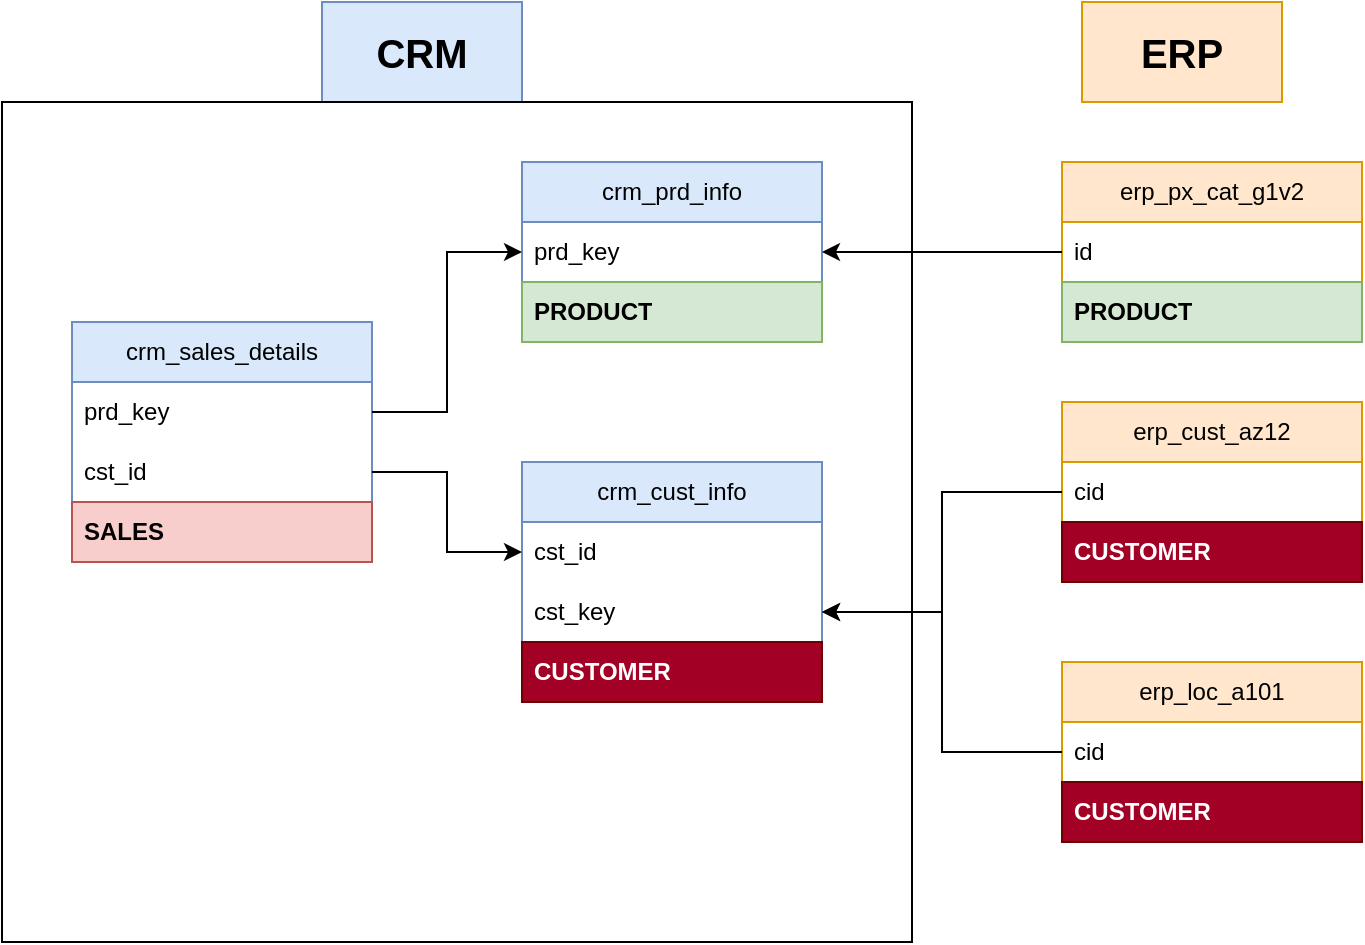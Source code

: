 <mxfile version="26.0.16">
  <diagram name="Page-1" id="VDwVIGY80tX3YaYWfvNA">
    <mxGraphModel dx="1050" dy="1726" grid="1" gridSize="10" guides="1" tooltips="1" connect="1" arrows="1" fold="1" page="1" pageScale="1" pageWidth="827" pageHeight="1169" math="0" shadow="0">
      <root>
        <mxCell id="0" />
        <mxCell id="1" parent="0" />
        <mxCell id="Inqy_6EIAg2mkbrSUQBr-2" value="crm_cust_info" style="swimlane;fontStyle=0;childLayout=stackLayout;horizontal=1;startSize=30;horizontalStack=0;resizeParent=1;resizeParentMax=0;resizeLast=0;collapsible=1;marginBottom=0;whiteSpace=wrap;html=1;fillColor=#dae8fc;strokeColor=#6c8ebf;" vertex="1" parent="1">
          <mxGeometry x="290" y="220" width="150" height="120" as="geometry" />
        </mxCell>
        <mxCell id="Inqy_6EIAg2mkbrSUQBr-3" value="cst_id" style="text;strokeColor=none;fillColor=none;align=left;verticalAlign=middle;spacingLeft=4;spacingRight=4;overflow=hidden;points=[[0,0.5],[1,0.5]];portConstraint=eastwest;rotatable=0;whiteSpace=wrap;html=1;" vertex="1" parent="Inqy_6EIAg2mkbrSUQBr-2">
          <mxGeometry y="30" width="150" height="30" as="geometry" />
        </mxCell>
        <mxCell id="Inqy_6EIAg2mkbrSUQBr-16" value="cst_key" style="text;strokeColor=none;fillColor=none;align=left;verticalAlign=middle;spacingLeft=4;spacingRight=4;overflow=hidden;points=[[0,0.5],[1,0.5]];portConstraint=eastwest;rotatable=0;whiteSpace=wrap;html=1;" vertex="1" parent="Inqy_6EIAg2mkbrSUQBr-2">
          <mxGeometry y="60" width="150" height="30" as="geometry" />
        </mxCell>
        <mxCell id="Inqy_6EIAg2mkbrSUQBr-35" value="&lt;b&gt;CUSTOMER&lt;/b&gt;" style="text;strokeColor=#6F0000;fillColor=#a20025;align=left;verticalAlign=middle;spacingLeft=4;spacingRight=4;overflow=hidden;points=[[0,0.5],[1,0.5]];portConstraint=eastwest;rotatable=0;whiteSpace=wrap;html=1;fontColor=#ffffff;" vertex="1" parent="Inqy_6EIAg2mkbrSUQBr-2">
          <mxGeometry y="90" width="150" height="30" as="geometry" />
        </mxCell>
        <mxCell id="Inqy_6EIAg2mkbrSUQBr-6" value="crm_prd_info" style="swimlane;fontStyle=0;childLayout=stackLayout;horizontal=1;startSize=30;horizontalStack=0;resizeParent=1;resizeParentMax=0;resizeLast=0;collapsible=1;marginBottom=0;whiteSpace=wrap;html=1;fillColor=#dae8fc;strokeColor=#6c8ebf;" vertex="1" parent="1">
          <mxGeometry x="290" y="70" width="150" height="90" as="geometry" />
        </mxCell>
        <mxCell id="Inqy_6EIAg2mkbrSUQBr-7" value="prd_key" style="text;strokeColor=none;fillColor=none;align=left;verticalAlign=middle;spacingLeft=4;spacingRight=4;overflow=hidden;points=[[0,0.5],[1,0.5]];portConstraint=eastwest;rotatable=0;whiteSpace=wrap;html=1;" vertex="1" parent="Inqy_6EIAg2mkbrSUQBr-6">
          <mxGeometry y="30" width="150" height="30" as="geometry" />
        </mxCell>
        <mxCell id="Inqy_6EIAg2mkbrSUQBr-33" value="&lt;b&gt;PRODUCT&lt;/b&gt;" style="text;strokeColor=#82b366;fillColor=#d5e8d4;align=left;verticalAlign=middle;spacingLeft=4;spacingRight=4;overflow=hidden;points=[[0,0.5],[1,0.5]];portConstraint=eastwest;rotatable=0;whiteSpace=wrap;html=1;" vertex="1" parent="Inqy_6EIAg2mkbrSUQBr-6">
          <mxGeometry y="60" width="150" height="30" as="geometry" />
        </mxCell>
        <mxCell id="Inqy_6EIAg2mkbrSUQBr-8" value="crm_sales_details" style="swimlane;fontStyle=0;childLayout=stackLayout;horizontal=1;startSize=30;horizontalStack=0;resizeParent=1;resizeParentMax=0;resizeLast=0;collapsible=1;marginBottom=0;whiteSpace=wrap;html=1;fillColor=#dae8fc;strokeColor=#6c8ebf;" vertex="1" parent="1">
          <mxGeometry x="65" y="150" width="150" height="120" as="geometry" />
        </mxCell>
        <mxCell id="Inqy_6EIAg2mkbrSUQBr-9" value="prd_key" style="text;strokeColor=none;fillColor=none;align=left;verticalAlign=middle;spacingLeft=4;spacingRight=4;overflow=hidden;points=[[0,0.5],[1,0.5]];portConstraint=eastwest;rotatable=0;whiteSpace=wrap;html=1;" vertex="1" parent="Inqy_6EIAg2mkbrSUQBr-8">
          <mxGeometry y="30" width="150" height="30" as="geometry" />
        </mxCell>
        <mxCell id="Inqy_6EIAg2mkbrSUQBr-10" value="cst_id" style="text;strokeColor=none;fillColor=none;align=left;verticalAlign=middle;spacingLeft=4;spacingRight=4;overflow=hidden;points=[[0,0.5],[1,0.5]];portConstraint=eastwest;rotatable=0;whiteSpace=wrap;html=1;" vertex="1" parent="Inqy_6EIAg2mkbrSUQBr-8">
          <mxGeometry y="60" width="150" height="30" as="geometry" />
        </mxCell>
        <mxCell id="Inqy_6EIAg2mkbrSUQBr-32" value="&lt;b&gt;SALES&lt;/b&gt;" style="text;strokeColor=#b85450;fillColor=#f8cecc;align=left;verticalAlign=middle;spacingLeft=4;spacingRight=4;overflow=hidden;points=[[0,0.5],[1,0.5]];portConstraint=eastwest;rotatable=0;whiteSpace=wrap;html=1;" vertex="1" parent="Inqy_6EIAg2mkbrSUQBr-8">
          <mxGeometry y="90" width="150" height="30" as="geometry" />
        </mxCell>
        <mxCell id="Inqy_6EIAg2mkbrSUQBr-12" style="edgeStyle=orthogonalEdgeStyle;rounded=0;orthogonalLoop=1;jettySize=auto;html=1;entryX=0;entryY=0.5;entryDx=0;entryDy=0;" edge="1" parent="1" source="Inqy_6EIAg2mkbrSUQBr-10" target="Inqy_6EIAg2mkbrSUQBr-3">
          <mxGeometry relative="1" as="geometry" />
        </mxCell>
        <mxCell id="Inqy_6EIAg2mkbrSUQBr-13" style="edgeStyle=orthogonalEdgeStyle;rounded=0;orthogonalLoop=1;jettySize=auto;html=1;entryX=0;entryY=0.5;entryDx=0;entryDy=0;" edge="1" parent="1" source="Inqy_6EIAg2mkbrSUQBr-9" target="Inqy_6EIAg2mkbrSUQBr-7">
          <mxGeometry relative="1" as="geometry" />
        </mxCell>
        <mxCell id="Inqy_6EIAg2mkbrSUQBr-14" value="erp_cust_az12" style="swimlane;fontStyle=0;childLayout=stackLayout;horizontal=1;startSize=30;horizontalStack=0;resizeParent=1;resizeParentMax=0;resizeLast=0;collapsible=1;marginBottom=0;whiteSpace=wrap;html=1;fillColor=#ffe6cc;strokeColor=#d79b00;" vertex="1" parent="1">
          <mxGeometry x="560" y="190" width="150" height="90" as="geometry" />
        </mxCell>
        <mxCell id="Inqy_6EIAg2mkbrSUQBr-15" value="cid" style="text;strokeColor=none;fillColor=none;align=left;verticalAlign=middle;spacingLeft=4;spacingRight=4;overflow=hidden;points=[[0,0.5],[1,0.5]];portConstraint=eastwest;rotatable=0;whiteSpace=wrap;html=1;" vertex="1" parent="Inqy_6EIAg2mkbrSUQBr-14">
          <mxGeometry y="30" width="150" height="30" as="geometry" />
        </mxCell>
        <mxCell id="Inqy_6EIAg2mkbrSUQBr-36" value="CUSTOMER" style="text;strokeColor=#6F0000;fillColor=#a20025;align=left;verticalAlign=middle;spacingLeft=4;spacingRight=4;overflow=hidden;points=[[0,0.5],[1,0.5]];portConstraint=eastwest;rotatable=0;whiteSpace=wrap;html=1;fontStyle=1;fontColor=#ffffff;" vertex="1" parent="Inqy_6EIAg2mkbrSUQBr-14">
          <mxGeometry y="60" width="150" height="30" as="geometry" />
        </mxCell>
        <mxCell id="Inqy_6EIAg2mkbrSUQBr-17" style="edgeStyle=orthogonalEdgeStyle;rounded=0;orthogonalLoop=1;jettySize=auto;html=1;entryX=1;entryY=0.5;entryDx=0;entryDy=0;" edge="1" parent="1" source="Inqy_6EIAg2mkbrSUQBr-15" target="Inqy_6EIAg2mkbrSUQBr-16">
          <mxGeometry relative="1" as="geometry" />
        </mxCell>
        <mxCell id="Inqy_6EIAg2mkbrSUQBr-18" value="erp_loc_a101" style="swimlane;fontStyle=0;childLayout=stackLayout;horizontal=1;startSize=30;horizontalStack=0;resizeParent=1;resizeParentMax=0;resizeLast=0;collapsible=1;marginBottom=0;whiteSpace=wrap;html=1;fillColor=#ffe6cc;strokeColor=#d79b00;" vertex="1" parent="1">
          <mxGeometry x="560" y="320" width="150" height="90" as="geometry" />
        </mxCell>
        <mxCell id="Inqy_6EIAg2mkbrSUQBr-19" value="cid" style="text;strokeColor=none;fillColor=none;align=left;verticalAlign=middle;spacingLeft=4;spacingRight=4;overflow=hidden;points=[[0,0.5],[1,0.5]];portConstraint=eastwest;rotatable=0;whiteSpace=wrap;html=1;" vertex="1" parent="Inqy_6EIAg2mkbrSUQBr-18">
          <mxGeometry y="30" width="150" height="30" as="geometry" />
        </mxCell>
        <mxCell id="Inqy_6EIAg2mkbrSUQBr-37" value="&lt;b&gt;CUSTOMER&lt;/b&gt;" style="text;strokeColor=#6F0000;fillColor=#a20025;align=left;verticalAlign=middle;spacingLeft=4;spacingRight=4;overflow=hidden;points=[[0,0.5],[1,0.5]];portConstraint=eastwest;rotatable=0;whiteSpace=wrap;html=1;fontColor=#ffffff;" vertex="1" parent="Inqy_6EIAg2mkbrSUQBr-18">
          <mxGeometry y="60" width="150" height="30" as="geometry" />
        </mxCell>
        <mxCell id="Inqy_6EIAg2mkbrSUQBr-20" style="edgeStyle=orthogonalEdgeStyle;rounded=0;orthogonalLoop=1;jettySize=auto;html=1;entryX=1;entryY=0.5;entryDx=0;entryDy=0;" edge="1" parent="1" source="Inqy_6EIAg2mkbrSUQBr-19" target="Inqy_6EIAg2mkbrSUQBr-16">
          <mxGeometry relative="1" as="geometry" />
        </mxCell>
        <mxCell id="Inqy_6EIAg2mkbrSUQBr-21" value="erp_px_cat_g1v2" style="swimlane;fontStyle=0;childLayout=stackLayout;horizontal=1;startSize=30;horizontalStack=0;resizeParent=1;resizeParentMax=0;resizeLast=0;collapsible=1;marginBottom=0;whiteSpace=wrap;html=1;fillColor=#ffe6cc;strokeColor=#d79b00;" vertex="1" parent="1">
          <mxGeometry x="560" y="70" width="150" height="90" as="geometry" />
        </mxCell>
        <mxCell id="Inqy_6EIAg2mkbrSUQBr-22" value="id" style="text;strokeColor=none;fillColor=none;align=left;verticalAlign=middle;spacingLeft=4;spacingRight=4;overflow=hidden;points=[[0,0.5],[1,0.5]];portConstraint=eastwest;rotatable=0;whiteSpace=wrap;html=1;" vertex="1" parent="Inqy_6EIAg2mkbrSUQBr-21">
          <mxGeometry y="30" width="150" height="30" as="geometry" />
        </mxCell>
        <mxCell id="Inqy_6EIAg2mkbrSUQBr-34" value="&lt;b&gt;PRODUCT&lt;/b&gt;" style="text;strokeColor=#82b366;fillColor=#d5e8d4;align=left;verticalAlign=middle;spacingLeft=4;spacingRight=4;overflow=hidden;points=[[0,0.5],[1,0.5]];portConstraint=eastwest;rotatable=0;whiteSpace=wrap;html=1;" vertex="1" parent="Inqy_6EIAg2mkbrSUQBr-21">
          <mxGeometry y="60" width="150" height="30" as="geometry" />
        </mxCell>
        <mxCell id="Inqy_6EIAg2mkbrSUQBr-25" style="edgeStyle=orthogonalEdgeStyle;rounded=0;orthogonalLoop=1;jettySize=auto;html=1;entryX=1;entryY=0.5;entryDx=0;entryDy=0;" edge="1" parent="1" source="Inqy_6EIAg2mkbrSUQBr-22" target="Inqy_6EIAg2mkbrSUQBr-7">
          <mxGeometry relative="1" as="geometry" />
        </mxCell>
        <mxCell id="Inqy_6EIAg2mkbrSUQBr-28" value="&lt;b&gt;&lt;font style=&quot;font-size: 20px;&quot;&gt;CRM&lt;/font&gt;&lt;/b&gt;" style="rounded=0;whiteSpace=wrap;html=1;fillColor=#dae8fc;strokeColor=#6c8ebf;" vertex="1" parent="1">
          <mxGeometry x="190" y="-10" width="100" height="50" as="geometry" />
        </mxCell>
        <mxCell id="Inqy_6EIAg2mkbrSUQBr-30" value="&lt;b&gt;&lt;font style=&quot;font-size: 20px;&quot;&gt;ERP&lt;/font&gt;&lt;/b&gt;" style="rounded=0;whiteSpace=wrap;html=1;fillColor=#ffe6cc;strokeColor=#d79b00;" vertex="1" parent="1">
          <mxGeometry x="570" y="-10" width="100" height="50" as="geometry" />
        </mxCell>
        <mxCell id="Inqy_6EIAg2mkbrSUQBr-40" value="" style="rounded=0;whiteSpace=wrap;html=1;fillColor=none;" vertex="1" parent="1">
          <mxGeometry x="30" y="40" width="455" height="420" as="geometry" />
        </mxCell>
      </root>
    </mxGraphModel>
  </diagram>
</mxfile>
